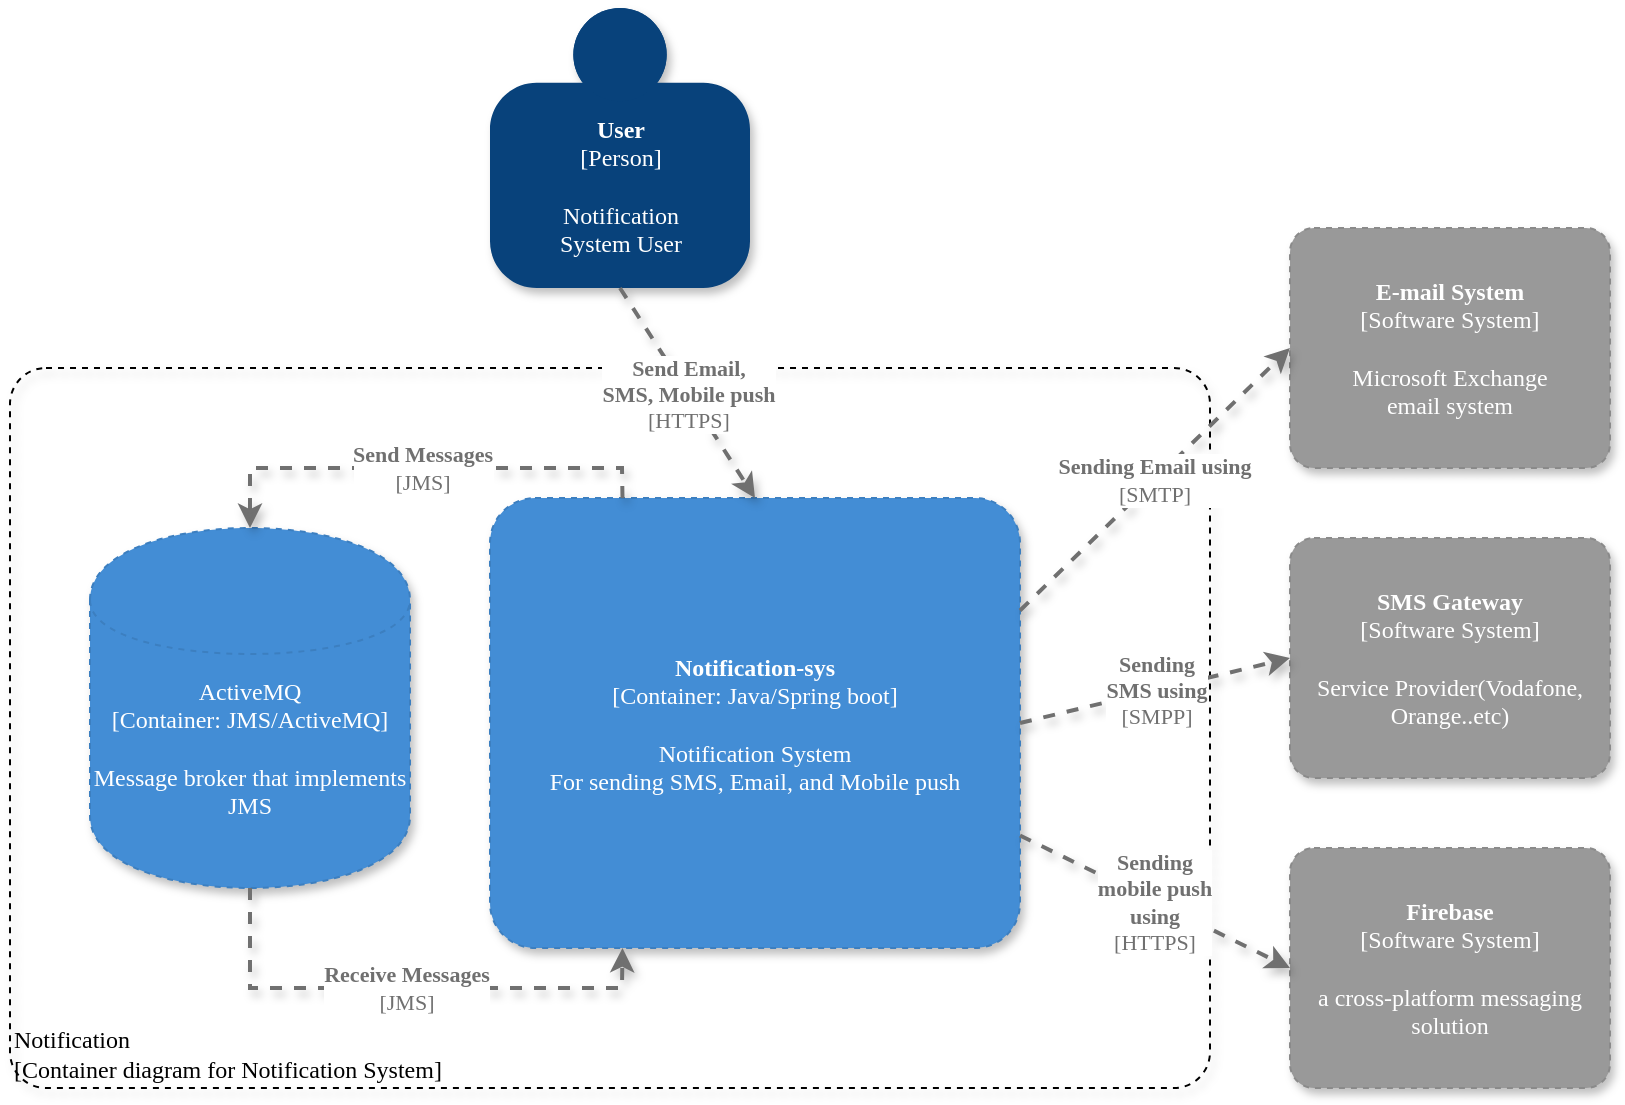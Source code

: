 <mxfile version="13.9.9" type="device"><diagram id="XFwm3iEg2HHlaRjfyb_a" name="Page-1"><mxGraphModel dx="1086" dy="775" grid="1" gridSize="10" guides="1" tooltips="1" connect="1" arrows="1" fold="1" page="1" pageScale="1" pageWidth="850" pageHeight="1100" math="0" shadow="0"><root><mxCell id="0"/><mxCell id="1" parent="0"/><object placeholders="1" c4Name="Notification" c4Type="ExecutionEnvironment" c4Application="Container diagram for Notification System" label="&lt;div style=&quot;text-align: left&quot;&gt;%c4Name%&lt;/div&gt;&lt;div style=&quot;text-align: left&quot;&gt;[%c4Application%]&lt;/div&gt;" id="nY7IU3xT6e2P_bzmuYFj-2"><mxCell style="rounded=1;whiteSpace=wrap;html=1;labelBackgroundColor=none;fontColor=#000000;align=left;arcSize=5;strokeColor=#000000;verticalAlign=bottom;metaEdit=1;metaData={&quot;c4Type&quot;:{&quot;editable&quot;:false}};points=[[0.25,0,0],[0.5,0,0],[0.75,0,0],[1,0.25,0],[1,0.5,0],[1,0.75,0],[0.75,1,0],[0.5,1,0],[0.25,1,0],[0,0.75,0],[0,0.5,0],[0,0.25,0]];glass=0;dashed=1;fillColor=none;fontFamily=Comic Sans MS;shadow=1;" vertex="1" parent="1"><mxGeometry x="40" y="280" width="600" height="360" as="geometry"/></mxCell></object><object placeholders="1" c4Name="User" c4Type="Person" c4Description="Notification&#10;System User" label="&lt;b&gt;%c4Name%&lt;/b&gt;&lt;div&gt;[%c4Type%]&lt;/div&gt;&lt;br&gt;&lt;div&gt;%c4Description%&lt;/div&gt;" id="nY7IU3xT6e2P_bzmuYFj-3"><mxCell style="html=1;dashed=0;whitespace=wrap;fillColor=#08427b;strokeColor=none;fontColor=#ffffff;shape=mxgraph.c4.person;align=center;metaEdit=1;points=[[0.5,0,0],[1,0.5,0],[1,0.75,0],[0.75,1,0],[0.5,1,0],[0.25,1,0],[0,0.75,0],[0,0.5,0]];metaData={&quot;c4Type&quot;:{&quot;editable&quot;:false}};glass=0;shadow=1;fontFamily=Comic Sans MS;" vertex="1" parent="1"><mxGeometry x="280" y="100" width="130" height="140" as="geometry"/></mxCell></object><object placeholders="1" c4Name="Notification-sys" c4Type="Container" c4Technology="Java/Spring boot" c4Description="Notification System&#10;For sending SMS, Email, and Mobile push" label="&lt;b&gt;%c4Name%&lt;/b&gt;&lt;div&gt;[%c4Type%: %c4Technology%]&lt;/div&gt;&lt;br&gt;&lt;div&gt;%c4Description%&lt;/div&gt;" id="nY7IU3xT6e2P_bzmuYFj-5"><mxCell style="rounded=1;whiteSpace=wrap;html=1;labelBackgroundColor=none;fontColor=#ffffff;align=center;arcSize=10;metaEdit=1;metaData={&quot;c4Type&quot;:{&quot;editable&quot;:false}};points=[[0.25,0,0],[0.5,0,0],[0.75,0,0],[1,0.25,0],[1,0.5,0],[1,0.75,0],[0.75,1,0],[0.5,1,0],[0.25,1,0],[0,0.75,0],[0,0.5,0],[0,0.25,0]];glass=0;dashed=1;fillColor=#438DD5;strokeColor=#3C7FC0;fontFamily=Comic Sans MS;shadow=1;" vertex="1" parent="1"><mxGeometry x="280" y="345" width="265" height="225" as="geometry"/></mxCell></object><object placeholders="1" c4Type="ActiveMQ" c4Technology="JMS/ActiveMQ" c4Description="Message broker that implements JMS" label="%c4Type%&lt;div&gt;[Container:&amp;nbsp;%c4Technology%]&lt;/div&gt;&lt;br&gt;&lt;div&gt;%c4Description%&lt;/div&gt;" id="nY7IU3xT6e2P_bzmuYFj-6"><mxCell style="shape=cylinder;whiteSpace=wrap;html=1;boundedLbl=1;rounded=0;labelBackgroundColor=none;fillColor=#438DD5;fontSize=12;fontColor=#ffffff;align=center;strokeColor=#3C7FC0;metaEdit=1;points=[[0.5,0,0],[1,0.25,0],[1,0.5,0],[1,0.75,0],[0.5,1,0],[0,0.75,0],[0,0.5,0],[0,0.25,0]];metaData={&quot;c4Type&quot;:{&quot;editable&quot;:false}};glass=0;dashed=1;fontFamily=Comic Sans MS;shadow=1;" vertex="1" parent="1"><mxGeometry x="80" y="360" width="160" height="180" as="geometry"/></mxCell></object><object placeholders="1" c4Name="E-mail System" c4Type="Software System" c4Description="Microsoft Exchange&#10;email system" label="&lt;b&gt;%c4Name%&lt;/b&gt;&lt;div&gt;[%c4Type%]&lt;/div&gt;&lt;br&gt;&lt;div&gt;%c4Description%&lt;/div&gt;" id="nY7IU3xT6e2P_bzmuYFj-8"><mxCell style="rounded=1;whiteSpace=wrap;html=1;labelBackgroundColor=none;fillColor=#999999;fontColor=#ffffff;align=center;arcSize=10;strokeColor=#8A8A8A;metaEdit=1;metaData={&quot;c4Type&quot;:{&quot;editable&quot;:false}};points=[[0.25,0,0],[0.5,0,0],[0.75,0,0],[1,0.25,0],[1,0.5,0],[1,0.75,0],[0.75,1,0],[0.5,1,0],[0.25,1,0],[0,0.75,0],[0,0.5,0],[0,0.25,0]];glass=0;dashed=1;shadow=1;fontFamily=Comic Sans MS;" vertex="1" parent="1"><mxGeometry x="680" y="210" width="160" height="120" as="geometry"/></mxCell></object><object placeholders="1" c4Name="SMS Gateway" c4Type="Software System" c4Description="Service Provider(Vodafone, Orange..etc)" label="&lt;b&gt;%c4Name%&lt;/b&gt;&lt;div&gt;[%c4Type%]&lt;/div&gt;&lt;br&gt;&lt;div&gt;%c4Description%&lt;/div&gt;" id="nY7IU3xT6e2P_bzmuYFj-9"><mxCell style="rounded=1;whiteSpace=wrap;html=1;labelBackgroundColor=none;fillColor=#999999;fontColor=#ffffff;align=center;arcSize=10;strokeColor=#8A8A8A;metaEdit=1;metaData={&quot;c4Type&quot;:{&quot;editable&quot;:false}};points=[[0.25,0,0],[0.5,0,0],[0.75,0,0],[1,0.25,0],[1,0.5,0],[1,0.75,0],[0.75,1,0],[0.5,1,0],[0.25,1,0],[0,0.75,0],[0,0.5,0],[0,0.25,0]];glass=0;dashed=1;shadow=1;fontFamily=Comic Sans MS;" vertex="1" parent="1"><mxGeometry x="680" y="365" width="160" height="120" as="geometry"/></mxCell></object><object placeholders="1" c4Name="Firebase" c4Type="Software System" c4Description="a cross-platform messaging solution" label="&lt;b&gt;%c4Name%&lt;/b&gt;&lt;div&gt;[%c4Type%]&lt;/div&gt;&lt;br&gt;&lt;div&gt;%c4Description%&lt;/div&gt;" id="nY7IU3xT6e2P_bzmuYFj-10"><mxCell style="rounded=1;whiteSpace=wrap;html=1;labelBackgroundColor=none;fillColor=#999999;fontColor=#ffffff;align=center;arcSize=10;strokeColor=#8A8A8A;metaEdit=1;metaData={&quot;c4Type&quot;:{&quot;editable&quot;:false}};points=[[0.25,0,0],[0.5,0,0],[0.75,0,0],[1,0.25,0],[1,0.5,0],[1,0.75,0],[0.75,1,0],[0.5,1,0],[0.25,1,0],[0,0.75,0],[0,0.5,0],[0,0.25,0]];glass=0;dashed=1;shadow=1;fontFamily=Comic Sans MS;" vertex="1" parent="1"><mxGeometry x="680" y="520" width="160" height="120" as="geometry"/></mxCell></object><object placeholders="1" c4Type="Relationship" c4Technology="SMTP" c4Description="Sending Email using" label="&lt;div style=&quot;text-align: left&quot;&gt;&lt;div style=&quot;text-align: center&quot;&gt;&lt;b&gt;%c4Description%&lt;/b&gt;&lt;/div&gt;&lt;div style=&quot;text-align: center&quot;&gt;[%c4Technology%]&lt;/div&gt;&lt;/div&gt;" id="nY7IU3xT6e2P_bzmuYFj-11"><mxCell style="edgeStyle=none;rounded=0;html=1;entryX=0;entryY=0.5;jettySize=auto;orthogonalLoop=1;strokeColor=#707070;strokeWidth=2;fontColor=#707070;jumpStyle=none;dashed=1;metaEdit=1;metaData={&quot;c4Type&quot;:{&quot;editable&quot;:false}};exitX=1;exitY=0.25;exitDx=0;exitDy=0;exitPerimeter=0;entryDx=0;entryDy=0;entryPerimeter=0;shadow=1;fontFamily=Comic Sans MS;" edge="1" parent="1" target="nY7IU3xT6e2P_bzmuYFj-8" source="nY7IU3xT6e2P_bzmuYFj-5"><mxGeometry width="160" relative="1" as="geometry"><mxPoint x="488.92" y="400.04" as="sourcePoint"/><mxPoint x="510" y="750" as="targetPoint"/></mxGeometry></mxCell></object><object placeholders="1" c4Type="Relationship" c4Technology="SMPP" c4Description="Sending&#10;SMS using" label="&lt;div style=&quot;text-align: left&quot;&gt;&lt;div style=&quot;text-align: center&quot;&gt;&lt;b&gt;%c4Description%&lt;/b&gt;&lt;/div&gt;&lt;div style=&quot;text-align: center&quot;&gt;[%c4Technology%]&lt;/div&gt;&lt;/div&gt;" id="nY7IU3xT6e2P_bzmuYFj-12"><mxCell style="edgeStyle=none;rounded=0;html=1;entryX=0;entryY=0.5;jettySize=auto;orthogonalLoop=1;strokeColor=#707070;strokeWidth=2;fontColor=#707070;jumpStyle=none;dashed=1;metaEdit=1;metaData={&quot;c4Type&quot;:{&quot;editable&quot;:false}};exitX=1;exitY=0.5;exitDx=0;exitDy=0;exitPerimeter=0;entryDx=0;entryDy=0;entryPerimeter=0;shadow=1;fontFamily=Comic Sans MS;" edge="1" parent="1" target="nY7IU3xT6e2P_bzmuYFj-9" source="nY7IU3xT6e2P_bzmuYFj-5"><mxGeometry width="160" relative="1" as="geometry"><mxPoint x="485" y="425" as="sourcePoint"/><mxPoint x="550" y="750" as="targetPoint"/></mxGeometry></mxCell></object><object placeholders="1" c4Type="Relationship" c4Technology="HTTPS" c4Description="Sending &#10;mobile push&#10;using" label="&lt;div style=&quot;text-align: left&quot;&gt;&lt;div style=&quot;text-align: center&quot;&gt;&lt;b&gt;%c4Description%&lt;/b&gt;&lt;/div&gt;&lt;div style=&quot;text-align: center&quot;&gt;[%c4Technology%]&lt;/div&gt;&lt;/div&gt;" id="nY7IU3xT6e2P_bzmuYFj-13"><mxCell style="edgeStyle=none;rounded=0;html=1;entryX=0;entryY=0.5;jettySize=auto;orthogonalLoop=1;strokeColor=#707070;strokeWidth=2;fontColor=#707070;jumpStyle=none;dashed=1;metaEdit=1;metaData={&quot;c4Type&quot;:{&quot;editable&quot;:false}};exitX=1;exitY=0.75;exitDx=0;exitDy=0;exitPerimeter=0;entryDx=0;entryDy=0;entryPerimeter=0;shadow=1;fontFamily=Comic Sans MS;" edge="1" parent="1" target="nY7IU3xT6e2P_bzmuYFj-10" source="nY7IU3xT6e2P_bzmuYFj-5"><mxGeometry width="160" relative="1" as="geometry"><mxPoint x="485" y="457.5" as="sourcePoint"/><mxPoint x="490" y="710" as="targetPoint"/></mxGeometry></mxCell></object><object placeholders="1" c4Type="Relationship" c4Technology="JMS" c4Description="Receive Messages" label="&lt;div style=&quot;text-align: left&quot;&gt;&lt;div style=&quot;text-align: center&quot;&gt;&lt;b&gt;%c4Description%&lt;/b&gt;&lt;/div&gt;&lt;div style=&quot;text-align: center&quot;&gt;[%c4Technology%]&lt;/div&gt;&lt;/div&gt;" id="nY7IU3xT6e2P_bzmuYFj-14"><mxCell style="edgeStyle=none;rounded=0;html=1;entryX=0.25;entryY=1;jettySize=auto;orthogonalLoop=1;strokeColor=#707070;strokeWidth=2;fontColor=#707070;jumpStyle=none;dashed=1;metaEdit=1;metaData={&quot;c4Type&quot;:{&quot;editable&quot;:false}};exitX=0.5;exitY=1;exitDx=0;exitDy=0;exitPerimeter=0;entryDx=0;entryDy=0;entryPerimeter=0;fontFamily=Comic Sans MS;shadow=1;" edge="1" parent="1" source="nY7IU3xT6e2P_bzmuYFj-6" target="nY7IU3xT6e2P_bzmuYFj-5"><mxGeometry width="160" relative="1" as="geometry"><mxPoint x="70" y="700" as="sourcePoint"/><mxPoint x="230" y="700" as="targetPoint"/><Array as="points"><mxPoint x="160" y="590"/><mxPoint x="346" y="590"/></Array></mxGeometry></mxCell></object><object placeholders="1" c4Type="Relationship" c4Technology="JMS" c4Description="Send Messages" label="&lt;div style=&quot;text-align: left&quot;&gt;&lt;div style=&quot;text-align: center&quot;&gt;&lt;b&gt;%c4Description%&lt;/b&gt;&lt;/div&gt;&lt;div style=&quot;text-align: center&quot;&gt;[%c4Technology%]&lt;/div&gt;&lt;/div&gt;" id="nY7IU3xT6e2P_bzmuYFj-15"><mxCell style="edgeStyle=none;rounded=0;html=1;entryX=0.5;entryY=0;jettySize=auto;orthogonalLoop=1;strokeColor=#707070;strokeWidth=2;fontColor=#707070;jumpStyle=none;dashed=1;metaEdit=1;metaData={&quot;c4Type&quot;:{&quot;editable&quot;:false}};exitX=0.25;exitY=0;exitDx=0;exitDy=0;exitPerimeter=0;entryDx=0;entryDy=0;entryPerimeter=0;fontFamily=Comic Sans MS;shadow=1;" edge="1" parent="1" source="nY7IU3xT6e2P_bzmuYFj-5" target="nY7IU3xT6e2P_bzmuYFj-6"><mxGeometry width="160" relative="1" as="geometry"><mxPoint x="100" y="740" as="sourcePoint"/><mxPoint x="260" y="740" as="targetPoint"/><Array as="points"><mxPoint x="346" y="330"/><mxPoint x="160" y="330"/></Array></mxGeometry></mxCell></object><object placeholders="1" c4Type="Relationship" c4Technology="HTTPS" c4Description="Send Email,&#10;SMS, Mobile push" label="&lt;div style=&quot;text-align: left&quot;&gt;&lt;div style=&quot;text-align: center&quot;&gt;&lt;b&gt;%c4Description%&lt;/b&gt;&lt;/div&gt;&lt;div style=&quot;text-align: center&quot;&gt;[%c4Technology%]&lt;/div&gt;&lt;/div&gt;" id="nY7IU3xT6e2P_bzmuYFj-16"><mxCell style="edgeStyle=none;rounded=0;html=1;jettySize=auto;orthogonalLoop=1;strokeColor=#707070;strokeWidth=2;fontColor=#707070;jumpStyle=none;dashed=1;metaEdit=1;metaData={&quot;c4Type&quot;:{&quot;editable&quot;:false}};exitX=0.5;exitY=1;exitDx=0;exitDy=0;exitPerimeter=0;entryX=0.5;entryY=0;entryDx=0;entryDy=0;entryPerimeter=0;shadow=1;fontFamily=Comic Sans MS;" edge="1" parent="1" source="nY7IU3xT6e2P_bzmuYFj-3" target="nY7IU3xT6e2P_bzmuYFj-5"><mxGeometry width="160" relative="1" as="geometry"><mxPoint x="345" y="280" as="sourcePoint"/><mxPoint x="345" y="360" as="targetPoint"/></mxGeometry></mxCell></object></root></mxGraphModel></diagram></mxfile>